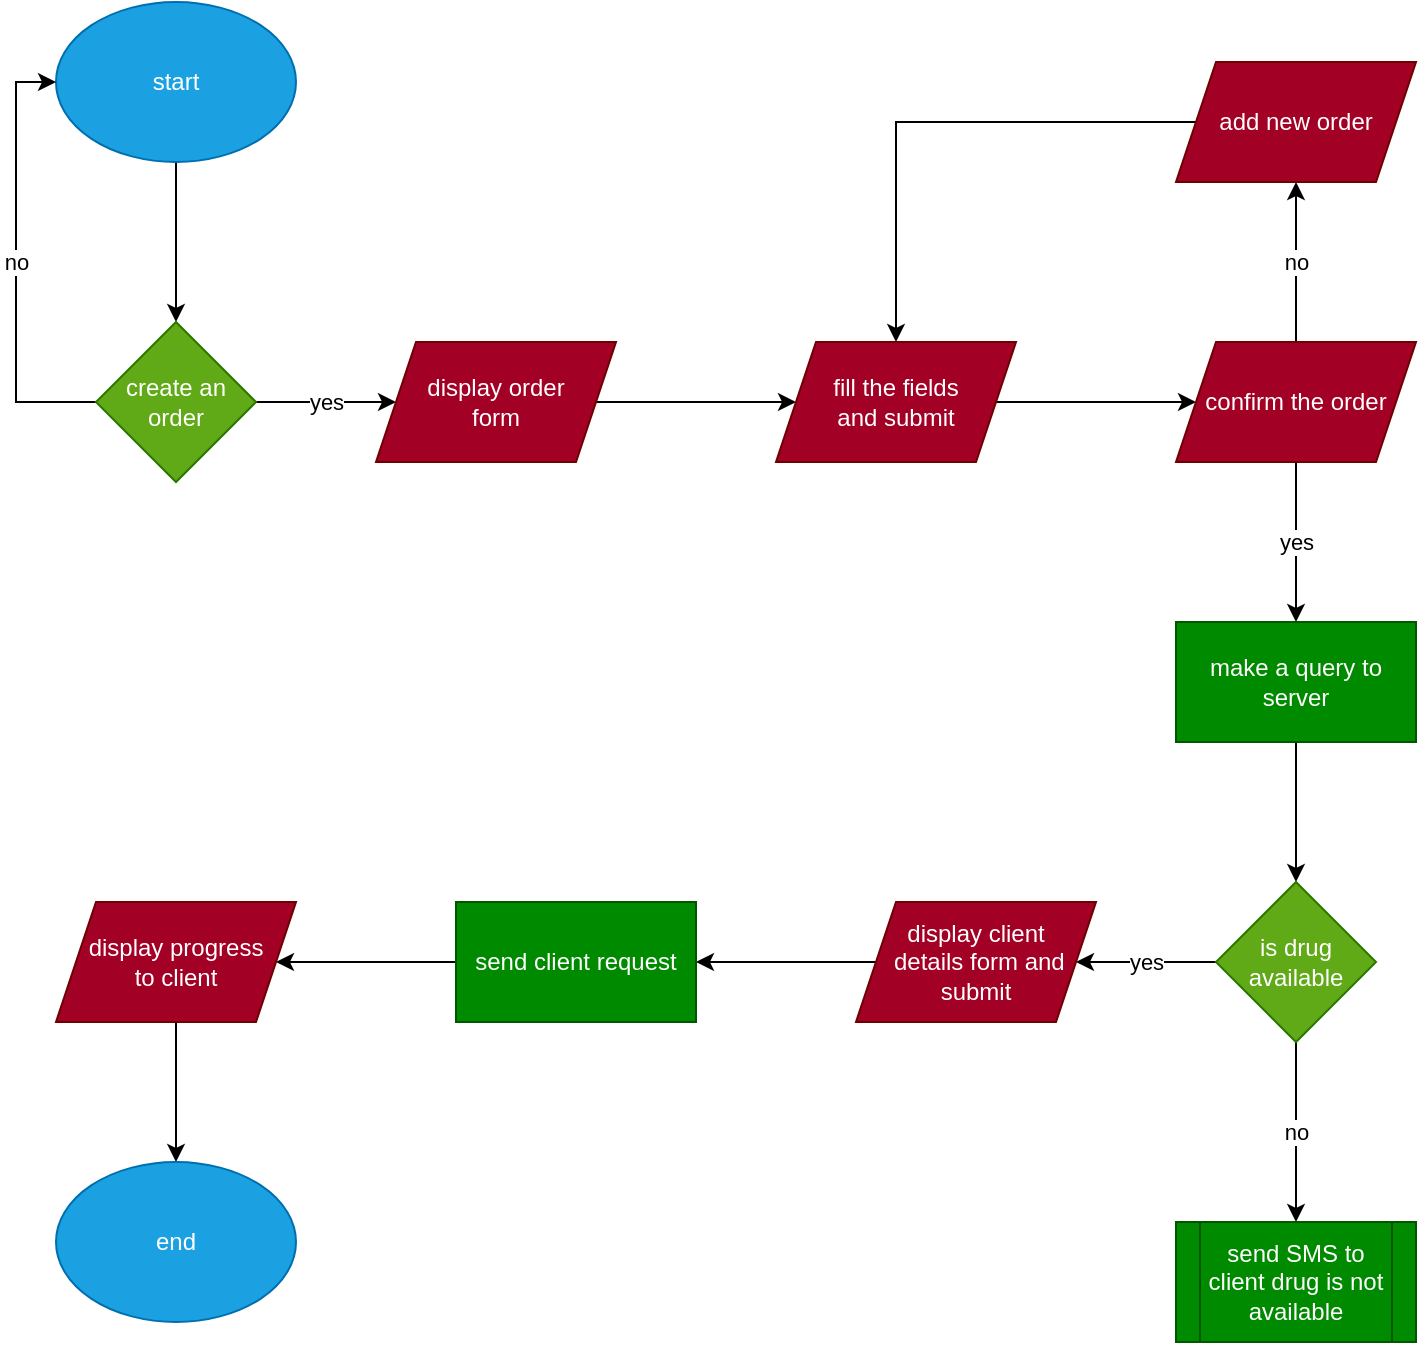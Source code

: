 <mxfile version="21.0.4" type="github">
  <diagram name="Page-1" id="kOZRg1wBXx_YfrOLIpF-">
    <mxGraphModel dx="911" dy="451" grid="1" gridSize="10" guides="1" tooltips="1" connect="1" arrows="1" fold="1" page="1" pageScale="1" pageWidth="850" pageHeight="1100" math="0" shadow="0">
      <root>
        <mxCell id="0" />
        <mxCell id="1" parent="0" />
        <mxCell id="Q9uHJYtEhtkp3W4igydJ-3" value="" style="edgeStyle=orthogonalEdgeStyle;rounded=0;orthogonalLoop=1;jettySize=auto;html=1;" edge="1" parent="1" source="Q9uHJYtEhtkp3W4igydJ-1" target="Q9uHJYtEhtkp3W4igydJ-2">
          <mxGeometry relative="1" as="geometry" />
        </mxCell>
        <mxCell id="Q9uHJYtEhtkp3W4igydJ-1" value="start" style="ellipse;whiteSpace=wrap;html=1;fillColor=#1ba1e2;fontColor=#ffffff;strokeColor=#006EAF;" vertex="1" parent="1">
          <mxGeometry x="60" y="40" width="120" height="80" as="geometry" />
        </mxCell>
        <mxCell id="Q9uHJYtEhtkp3W4igydJ-5" value="no" style="edgeStyle=orthogonalEdgeStyle;rounded=0;orthogonalLoop=1;jettySize=auto;html=1;entryX=0;entryY=0.5;entryDx=0;entryDy=0;" edge="1" parent="1" source="Q9uHJYtEhtkp3W4igydJ-2" target="Q9uHJYtEhtkp3W4igydJ-1">
          <mxGeometry relative="1" as="geometry">
            <mxPoint x="120" y="370" as="targetPoint" />
            <Array as="points">
              <mxPoint x="40" y="240" />
              <mxPoint x="40" y="80" />
            </Array>
          </mxGeometry>
        </mxCell>
        <mxCell id="Q9uHJYtEhtkp3W4igydJ-9" value="yes" style="edgeStyle=orthogonalEdgeStyle;rounded=0;orthogonalLoop=1;jettySize=auto;html=1;" edge="1" parent="1" source="Q9uHJYtEhtkp3W4igydJ-2" target="Q9uHJYtEhtkp3W4igydJ-8">
          <mxGeometry relative="1" as="geometry" />
        </mxCell>
        <mxCell id="Q9uHJYtEhtkp3W4igydJ-2" value="create an&lt;br&gt;order" style="rhombus;whiteSpace=wrap;html=1;fillColor=#60a917;strokeColor=#2D7600;fontColor=#ffffff;" vertex="1" parent="1">
          <mxGeometry x="80" y="200" width="80" height="80" as="geometry" />
        </mxCell>
        <mxCell id="Q9uHJYtEhtkp3W4igydJ-11" value="" style="edgeStyle=orthogonalEdgeStyle;rounded=0;orthogonalLoop=1;jettySize=auto;html=1;" edge="1" parent="1" source="Q9uHJYtEhtkp3W4igydJ-8" target="Q9uHJYtEhtkp3W4igydJ-10">
          <mxGeometry relative="1" as="geometry" />
        </mxCell>
        <mxCell id="Q9uHJYtEhtkp3W4igydJ-8" value="display order&lt;br&gt;form" style="shape=parallelogram;perimeter=parallelogramPerimeter;whiteSpace=wrap;html=1;fixedSize=1;fillColor=#a20025;strokeColor=#6F0000;fontColor=#ffffff;" vertex="1" parent="1">
          <mxGeometry x="220" y="210" width="120" height="60" as="geometry" />
        </mxCell>
        <mxCell id="Q9uHJYtEhtkp3W4igydJ-13" value="" style="edgeStyle=orthogonalEdgeStyle;rounded=0;orthogonalLoop=1;jettySize=auto;html=1;" edge="1" parent="1" source="Q9uHJYtEhtkp3W4igydJ-10" target="Q9uHJYtEhtkp3W4igydJ-12">
          <mxGeometry relative="1" as="geometry" />
        </mxCell>
        <mxCell id="Q9uHJYtEhtkp3W4igydJ-10" value="fill the fields&lt;br&gt;and submit" style="shape=parallelogram;perimeter=parallelogramPerimeter;whiteSpace=wrap;html=1;fixedSize=1;fillColor=#a20025;strokeColor=#6F0000;fontColor=#ffffff;" vertex="1" parent="1">
          <mxGeometry x="420" y="210" width="120" height="60" as="geometry" />
        </mxCell>
        <mxCell id="Q9uHJYtEhtkp3W4igydJ-17" value="yes" style="edgeStyle=orthogonalEdgeStyle;rounded=0;orthogonalLoop=1;jettySize=auto;html=1;" edge="1" parent="1" source="Q9uHJYtEhtkp3W4igydJ-12" target="Q9uHJYtEhtkp3W4igydJ-16">
          <mxGeometry relative="1" as="geometry" />
        </mxCell>
        <mxCell id="Q9uHJYtEhtkp3W4igydJ-19" value="no" style="edgeStyle=orthogonalEdgeStyle;rounded=0;orthogonalLoop=1;jettySize=auto;html=1;" edge="1" parent="1" source="Q9uHJYtEhtkp3W4igydJ-12" target="Q9uHJYtEhtkp3W4igydJ-18">
          <mxGeometry relative="1" as="geometry" />
        </mxCell>
        <mxCell id="Q9uHJYtEhtkp3W4igydJ-12" value="confirm the order" style="shape=parallelogram;perimeter=parallelogramPerimeter;whiteSpace=wrap;html=1;fixedSize=1;fillColor=#a20025;strokeColor=#6F0000;fontColor=#ffffff;" vertex="1" parent="1">
          <mxGeometry x="620" y="210" width="120" height="60" as="geometry" />
        </mxCell>
        <mxCell id="Q9uHJYtEhtkp3W4igydJ-22" value="" style="edgeStyle=orthogonalEdgeStyle;rounded=0;orthogonalLoop=1;jettySize=auto;html=1;" edge="1" parent="1" source="Q9uHJYtEhtkp3W4igydJ-16" target="Q9uHJYtEhtkp3W4igydJ-21">
          <mxGeometry relative="1" as="geometry" />
        </mxCell>
        <mxCell id="Q9uHJYtEhtkp3W4igydJ-16" value="make a query to server" style="whiteSpace=wrap;html=1;fillColor=#008a00;strokeColor=#005700;fontColor=#ffffff;" vertex="1" parent="1">
          <mxGeometry x="620" y="350" width="120" height="60" as="geometry" />
        </mxCell>
        <mxCell id="Q9uHJYtEhtkp3W4igydJ-20" style="edgeStyle=orthogonalEdgeStyle;rounded=0;orthogonalLoop=1;jettySize=auto;html=1;exitX=0;exitY=0.5;exitDx=0;exitDy=0;entryX=0.5;entryY=0;entryDx=0;entryDy=0;" edge="1" parent="1" source="Q9uHJYtEhtkp3W4igydJ-18" target="Q9uHJYtEhtkp3W4igydJ-10">
          <mxGeometry relative="1" as="geometry" />
        </mxCell>
        <mxCell id="Q9uHJYtEhtkp3W4igydJ-18" value="add new order" style="shape=parallelogram;perimeter=parallelogramPerimeter;whiteSpace=wrap;html=1;fixedSize=1;fillColor=#a20025;strokeColor=#6F0000;fontColor=#ffffff;" vertex="1" parent="1">
          <mxGeometry x="620" y="70" width="120" height="60" as="geometry" />
        </mxCell>
        <mxCell id="Q9uHJYtEhtkp3W4igydJ-24" value="yes" style="edgeStyle=orthogonalEdgeStyle;rounded=0;orthogonalLoop=1;jettySize=auto;html=1;" edge="1" parent="1" source="Q9uHJYtEhtkp3W4igydJ-21" target="Q9uHJYtEhtkp3W4igydJ-23">
          <mxGeometry relative="1" as="geometry" />
        </mxCell>
        <mxCell id="Q9uHJYtEhtkp3W4igydJ-26" value="no" style="edgeStyle=orthogonalEdgeStyle;rounded=0;orthogonalLoop=1;jettySize=auto;html=1;" edge="1" parent="1" source="Q9uHJYtEhtkp3W4igydJ-21" target="Q9uHJYtEhtkp3W4igydJ-25">
          <mxGeometry relative="1" as="geometry" />
        </mxCell>
        <mxCell id="Q9uHJYtEhtkp3W4igydJ-21" value="is drug available" style="rhombus;whiteSpace=wrap;html=1;fillColor=#60a917;strokeColor=#2D7600;fontColor=#ffffff;" vertex="1" parent="1">
          <mxGeometry x="640" y="480" width="80" height="80" as="geometry" />
        </mxCell>
        <mxCell id="Q9uHJYtEhtkp3W4igydJ-28" value="" style="edgeStyle=orthogonalEdgeStyle;rounded=0;orthogonalLoop=1;jettySize=auto;html=1;" edge="1" parent="1" source="Q9uHJYtEhtkp3W4igydJ-23" target="Q9uHJYtEhtkp3W4igydJ-27">
          <mxGeometry relative="1" as="geometry" />
        </mxCell>
        <mxCell id="Q9uHJYtEhtkp3W4igydJ-23" value="display client&lt;br&gt;&amp;nbsp;details form and&lt;br&gt;submit" style="shape=parallelogram;perimeter=parallelogramPerimeter;whiteSpace=wrap;html=1;fixedSize=1;fillColor=#a20025;strokeColor=#6F0000;fontColor=#ffffff;" vertex="1" parent="1">
          <mxGeometry x="460" y="490" width="120" height="60" as="geometry" />
        </mxCell>
        <mxCell id="Q9uHJYtEhtkp3W4igydJ-25" value="send SMS to client drug is not available" style="shape=process;whiteSpace=wrap;html=1;backgroundOutline=1;fillColor=#008a00;strokeColor=#005700;fontColor=#ffffff;" vertex="1" parent="1">
          <mxGeometry x="620" y="650" width="120" height="60" as="geometry" />
        </mxCell>
        <mxCell id="Q9uHJYtEhtkp3W4igydJ-32" value="" style="edgeStyle=orthogonalEdgeStyle;rounded=0;orthogonalLoop=1;jettySize=auto;html=1;" edge="1" parent="1" source="Q9uHJYtEhtkp3W4igydJ-27" target="Q9uHJYtEhtkp3W4igydJ-31">
          <mxGeometry relative="1" as="geometry" />
        </mxCell>
        <mxCell id="Q9uHJYtEhtkp3W4igydJ-27" value="send client request" style="whiteSpace=wrap;html=1;fillColor=#008a00;strokeColor=#005700;fontColor=#ffffff;" vertex="1" parent="1">
          <mxGeometry x="260" y="490" width="120" height="60" as="geometry" />
        </mxCell>
        <mxCell id="Q9uHJYtEhtkp3W4igydJ-34" style="edgeStyle=orthogonalEdgeStyle;rounded=0;orthogonalLoop=1;jettySize=auto;html=1;entryX=0.5;entryY=0;entryDx=0;entryDy=0;" edge="1" parent="1" source="Q9uHJYtEhtkp3W4igydJ-31" target="Q9uHJYtEhtkp3W4igydJ-33">
          <mxGeometry relative="1" as="geometry" />
        </mxCell>
        <mxCell id="Q9uHJYtEhtkp3W4igydJ-31" value="display progress&lt;br&gt;to client" style="shape=parallelogram;perimeter=parallelogramPerimeter;whiteSpace=wrap;html=1;fixedSize=1;fillColor=#a20025;strokeColor=#6F0000;fontColor=#ffffff;" vertex="1" parent="1">
          <mxGeometry x="60" y="490" width="120" height="60" as="geometry" />
        </mxCell>
        <mxCell id="Q9uHJYtEhtkp3W4igydJ-33" value="end" style="ellipse;whiteSpace=wrap;html=1;fillColor=#1ba1e2;fontColor=#ffffff;strokeColor=#006EAF;" vertex="1" parent="1">
          <mxGeometry x="60" y="620" width="120" height="80" as="geometry" />
        </mxCell>
      </root>
    </mxGraphModel>
  </diagram>
</mxfile>

